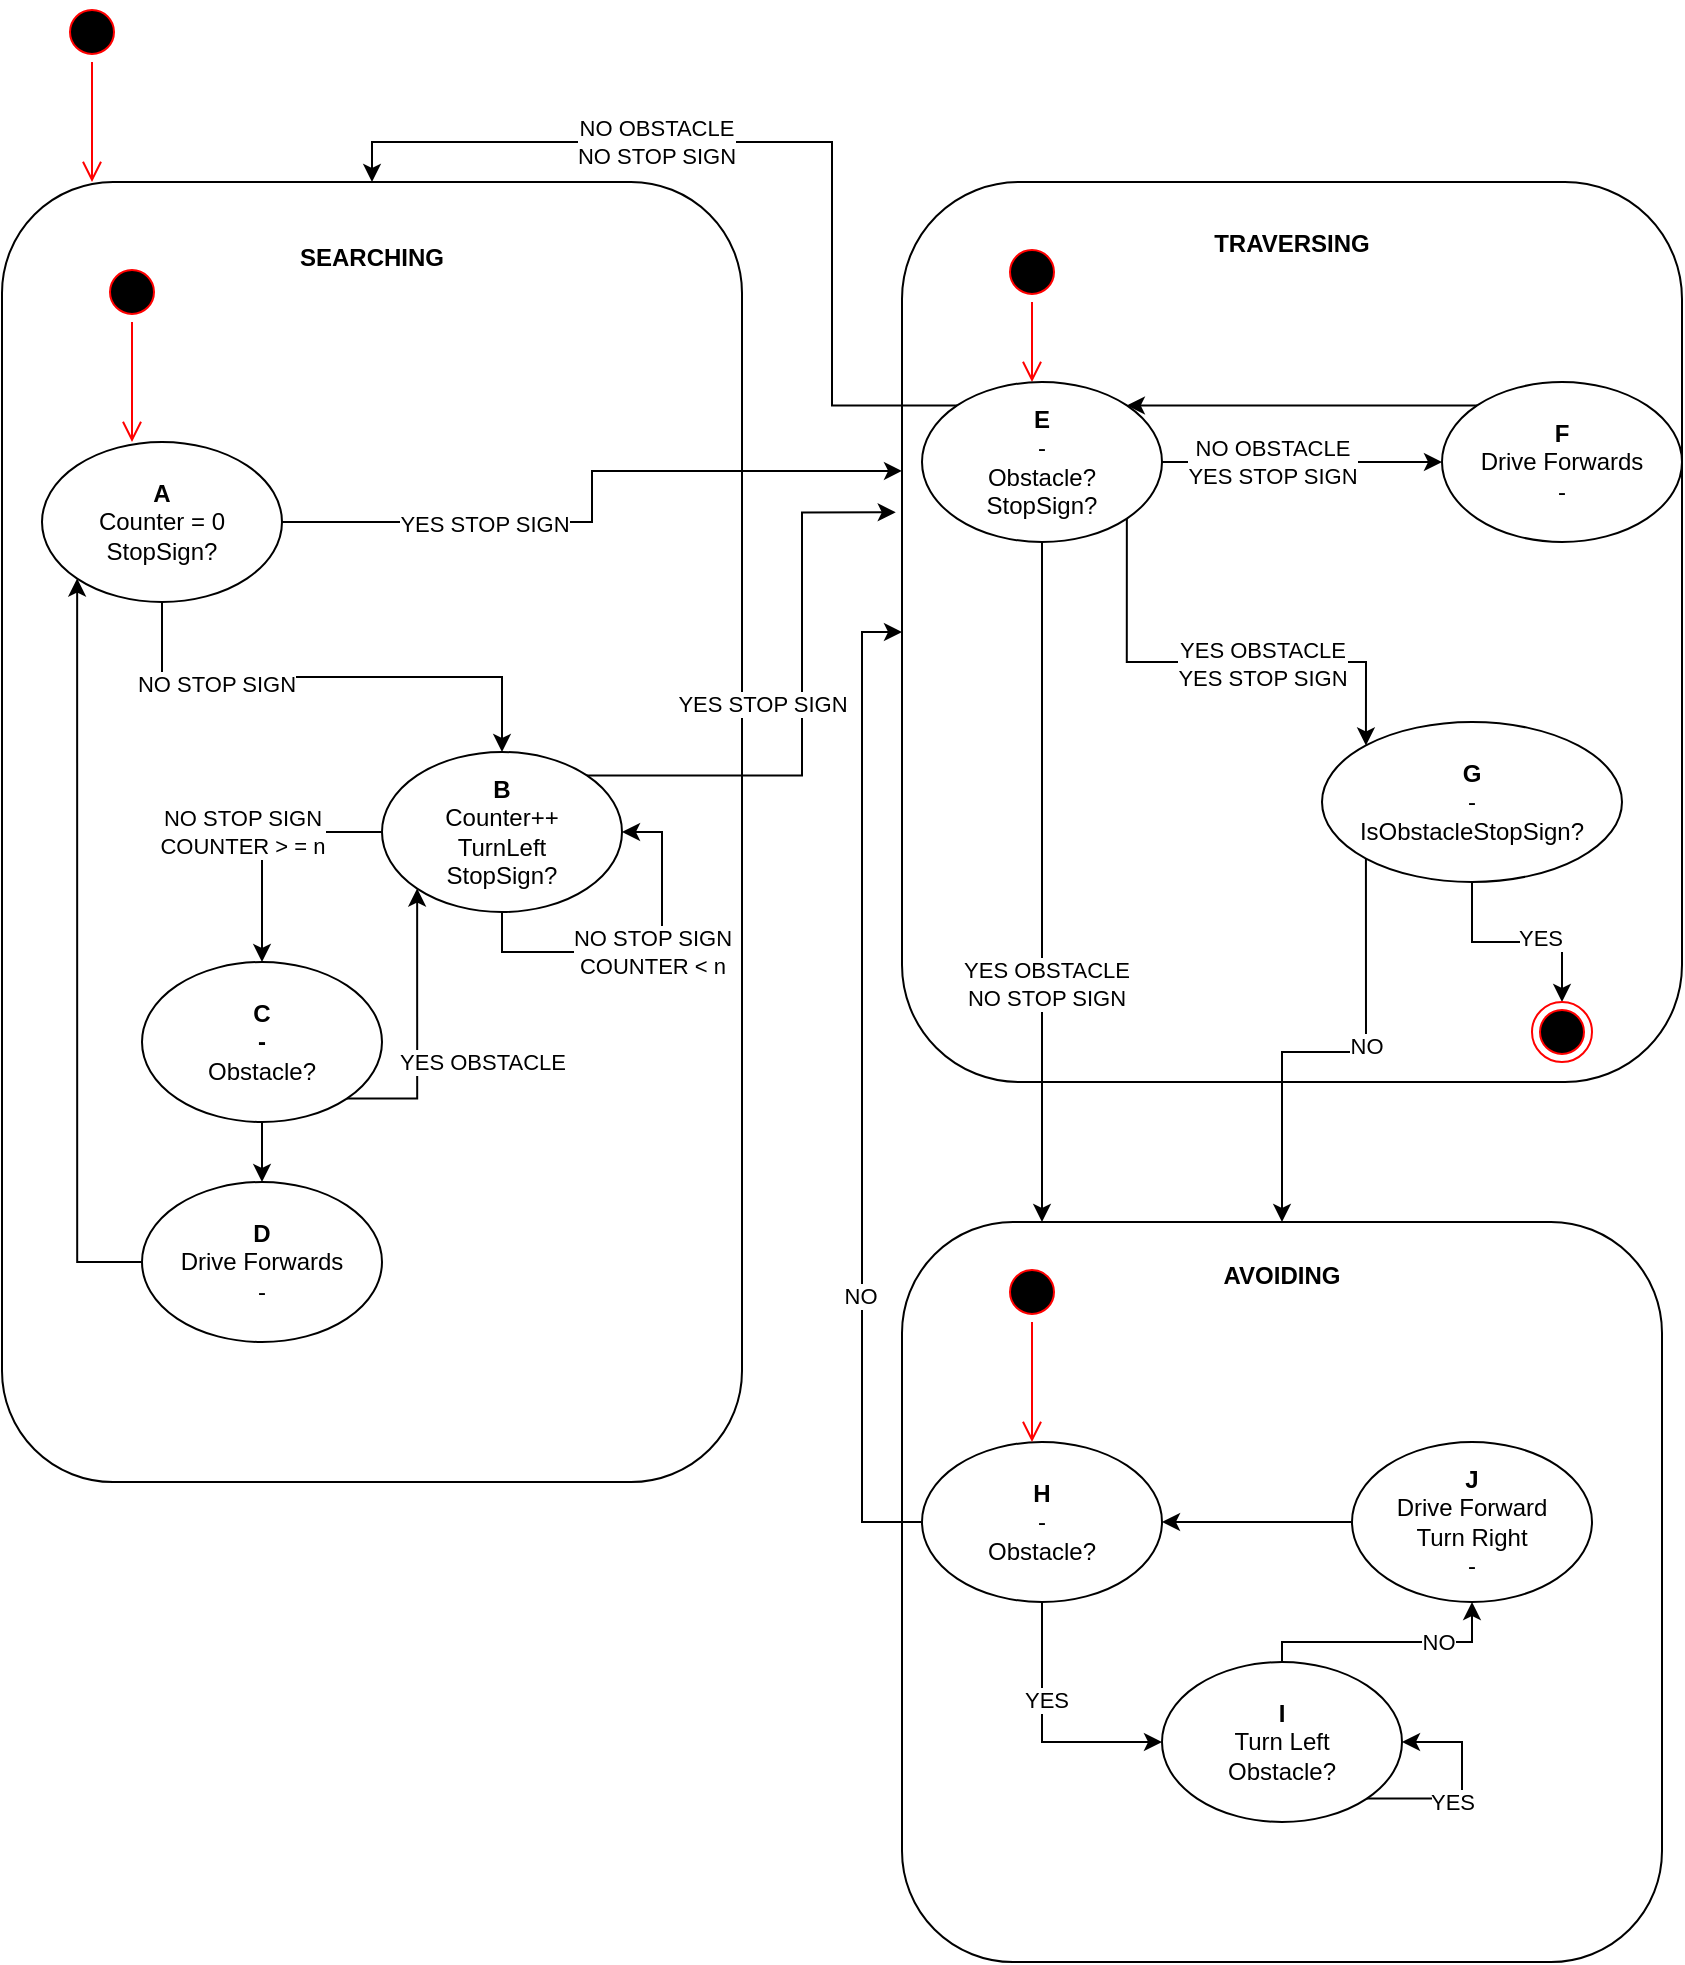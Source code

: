 <mxfile version="21.1.2" type="device" pages="2">
  <diagram name="Page-1" id="EyyGqFdInlsj5ZRaAPPk">
    <mxGraphModel dx="712" dy="820" grid="1" gridSize="10" guides="1" tooltips="1" connect="1" arrows="1" fold="1" page="1" pageScale="1" pageWidth="850" pageHeight="1100" math="0" shadow="0">
      <root>
        <mxCell id="0" />
        <mxCell id="1" parent="0" />
        <mxCell id="HKzSkE-kSnUCnQ_LDWvp-8" value="&lt;b&gt;SEARCHING&lt;br&gt;&lt;/b&gt;&lt;br&gt;&lt;br&gt;&lt;br&gt;&lt;br&gt;&lt;br&gt;&lt;br&gt;&lt;br&gt;&lt;br&gt;&lt;br&gt;&lt;br&gt;&lt;br&gt;&lt;br&gt;&lt;br&gt;&lt;br&gt;&lt;br&gt;&lt;br&gt;&lt;br&gt;&lt;br&gt;&lt;br&gt;&lt;br&gt;&lt;br&gt;&lt;br&gt;&lt;br&gt;&lt;br&gt;&lt;br&gt;&lt;br&gt;&lt;br&gt;&lt;br&gt;&lt;br&gt;&lt;br&gt;&lt;br&gt;&lt;br&gt;&lt;br&gt;&lt;br&gt;&lt;br&gt;&lt;br&gt;&lt;br&gt;&lt;br&gt;&lt;br&gt;&lt;br&gt;" style="rounded=1;whiteSpace=wrap;html=1;" parent="1" vertex="1">
          <mxGeometry x="130" y="140" width="370" height="650" as="geometry" />
        </mxCell>
        <mxCell id="HKzSkE-kSnUCnQ_LDWvp-9" value="&lt;b&gt;TRAVERSING&lt;br&gt;&lt;/b&gt;&lt;br&gt;&lt;br&gt;&lt;br&gt;&lt;br&gt;&lt;br&gt;&lt;br&gt;&lt;br&gt;&lt;br&gt;&lt;br&gt;&lt;br&gt;&lt;br&gt;&lt;br&gt;&lt;br&gt;&lt;br&gt;&lt;br&gt;&lt;br&gt;&lt;br&gt;&lt;br&gt;&lt;br&gt;&lt;br&gt;&lt;br&gt;&lt;br&gt;&lt;br&gt;&lt;br&gt;&lt;br&gt;&lt;br&gt;&lt;br&gt;" style="rounded=1;whiteSpace=wrap;html=1;" parent="1" vertex="1">
          <mxGeometry x="580" y="140" width="390" height="450" as="geometry" />
        </mxCell>
        <mxCell id="HKzSkE-kSnUCnQ_LDWvp-10" value="&lt;b&gt;AVOIDING&lt;br&gt;&lt;/b&gt;&lt;br&gt;&lt;br&gt;&lt;br&gt;&lt;br&gt;&lt;br&gt;&lt;br&gt;&lt;br&gt;&lt;br&gt;&lt;br&gt;&lt;br&gt;&lt;br&gt;&lt;br&gt;&lt;br&gt;&lt;br&gt;&lt;br&gt;&lt;br&gt;&lt;br&gt;&lt;br&gt;&lt;br&gt;&lt;br&gt;&lt;br&gt;&lt;br&gt;" style="rounded=1;whiteSpace=wrap;html=1;" parent="1" vertex="1">
          <mxGeometry x="580" y="660" width="380" height="370" as="geometry" />
        </mxCell>
        <mxCell id="HKzSkE-kSnUCnQ_LDWvp-19" style="edgeStyle=orthogonalEdgeStyle;rounded=0;orthogonalLoop=1;jettySize=auto;html=1;exitX=0.5;exitY=1;exitDx=0;exitDy=0;entryX=0.5;entryY=0;entryDx=0;entryDy=0;" parent="1" source="HKzSkE-kSnUCnQ_LDWvp-11" target="HKzSkE-kSnUCnQ_LDWvp-12" edge="1">
          <mxGeometry relative="1" as="geometry" />
        </mxCell>
        <mxCell id="HKzSkE-kSnUCnQ_LDWvp-20" value="NO STOP SIGN" style="edgeLabel;html=1;align=center;verticalAlign=middle;resizable=0;points=[];" parent="HKzSkE-kSnUCnQ_LDWvp-19" vertex="1" connectable="0">
          <mxGeometry x="-0.49" y="-2" relative="1" as="geometry">
            <mxPoint x="2" y="1" as="offset" />
          </mxGeometry>
        </mxCell>
        <mxCell id="HKzSkE-kSnUCnQ_LDWvp-21" style="edgeStyle=orthogonalEdgeStyle;rounded=0;orthogonalLoop=1;jettySize=auto;html=1;exitX=1;exitY=0.5;exitDx=0;exitDy=0;entryX=0;entryY=0.321;entryDx=0;entryDy=0;entryPerimeter=0;" parent="1" source="HKzSkE-kSnUCnQ_LDWvp-11" target="HKzSkE-kSnUCnQ_LDWvp-9" edge="1">
          <mxGeometry relative="1" as="geometry" />
        </mxCell>
        <mxCell id="HKzSkE-kSnUCnQ_LDWvp-22" value="YES STOP SIGN" style="edgeLabel;html=1;align=center;verticalAlign=middle;resizable=0;points=[];" parent="HKzSkE-kSnUCnQ_LDWvp-21" vertex="1" connectable="0">
          <mxGeometry x="0.409" y="2" relative="1" as="geometry">
            <mxPoint x="-110" y="28" as="offset" />
          </mxGeometry>
        </mxCell>
        <mxCell id="HKzSkE-kSnUCnQ_LDWvp-11" value="&lt;b&gt;A&lt;/b&gt;&lt;br&gt;Counter = 0&lt;br&gt;StopSign?" style="ellipse;whiteSpace=wrap;html=1;" parent="1" vertex="1">
          <mxGeometry x="150" y="270" width="120" height="80" as="geometry" />
        </mxCell>
        <mxCell id="HKzSkE-kSnUCnQ_LDWvp-26" style="edgeStyle=orthogonalEdgeStyle;rounded=0;orthogonalLoop=1;jettySize=auto;html=1;exitX=1;exitY=0;exitDx=0;exitDy=0;entryX=-0.008;entryY=0.367;entryDx=0;entryDy=0;entryPerimeter=0;" parent="1" source="HKzSkE-kSnUCnQ_LDWvp-12" target="HKzSkE-kSnUCnQ_LDWvp-9" edge="1">
          <mxGeometry relative="1" as="geometry">
            <Array as="points">
              <mxPoint x="530" y="437" />
              <mxPoint x="530" y="305" />
            </Array>
          </mxGeometry>
        </mxCell>
        <mxCell id="HKzSkE-kSnUCnQ_LDWvp-27" value="YES STOP SIGN" style="edgeLabel;html=1;align=center;verticalAlign=middle;resizable=0;points=[];" parent="HKzSkE-kSnUCnQ_LDWvp-26" vertex="1" connectable="0">
          <mxGeometry x="0.592" y="-1" relative="1" as="geometry">
            <mxPoint x="-21" y="84" as="offset" />
          </mxGeometry>
        </mxCell>
        <mxCell id="HKzSkE-kSnUCnQ_LDWvp-29" style="edgeStyle=orthogonalEdgeStyle;rounded=0;orthogonalLoop=1;jettySize=auto;html=1;exitX=0;exitY=0.5;exitDx=0;exitDy=0;entryX=0.5;entryY=0;entryDx=0;entryDy=0;" parent="1" source="HKzSkE-kSnUCnQ_LDWvp-12" target="HKzSkE-kSnUCnQ_LDWvp-28" edge="1">
          <mxGeometry relative="1" as="geometry" />
        </mxCell>
        <mxCell id="HKzSkE-kSnUCnQ_LDWvp-30" value="NO STOP SIGN&lt;br&gt;COUNTER &amp;gt; = n" style="edgeLabel;html=1;align=center;verticalAlign=middle;resizable=0;points=[];" parent="HKzSkE-kSnUCnQ_LDWvp-29" vertex="1" connectable="0">
          <mxGeometry x="-0.152" y="-1" relative="1" as="geometry">
            <mxPoint x="-17" y="1" as="offset" />
          </mxGeometry>
        </mxCell>
        <mxCell id="HKzSkE-kSnUCnQ_LDWvp-12" value="&lt;b&gt;B&lt;br&gt;&lt;/b&gt;Counter++&lt;br&gt;TurnLeft&lt;br&gt;StopSign?" style="ellipse;whiteSpace=wrap;html=1;" parent="1" vertex="1">
          <mxGeometry x="320" y="425" width="120" height="80" as="geometry" />
        </mxCell>
        <mxCell id="HKzSkE-kSnUCnQ_LDWvp-13" value="" style="ellipse;html=1;shape=startState;fillColor=#000000;strokeColor=#ff0000;" parent="1" vertex="1">
          <mxGeometry x="160" y="50" width="30" height="30" as="geometry" />
        </mxCell>
        <mxCell id="HKzSkE-kSnUCnQ_LDWvp-14" value="" style="edgeStyle=orthogonalEdgeStyle;html=1;verticalAlign=bottom;endArrow=open;endSize=8;strokeColor=#ff0000;rounded=0;" parent="1" source="HKzSkE-kSnUCnQ_LDWvp-13" edge="1">
          <mxGeometry relative="1" as="geometry">
            <mxPoint x="175" y="140" as="targetPoint" />
          </mxGeometry>
        </mxCell>
        <mxCell id="HKzSkE-kSnUCnQ_LDWvp-15" value="" style="ellipse;html=1;shape=startState;fillColor=#000000;strokeColor=#ff0000;" parent="1" vertex="1">
          <mxGeometry x="180" y="180" width="30" height="30" as="geometry" />
        </mxCell>
        <mxCell id="HKzSkE-kSnUCnQ_LDWvp-16" value="" style="edgeStyle=orthogonalEdgeStyle;html=1;verticalAlign=bottom;endArrow=open;endSize=8;strokeColor=#ff0000;rounded=0;" parent="1" source="HKzSkE-kSnUCnQ_LDWvp-15" edge="1">
          <mxGeometry relative="1" as="geometry">
            <mxPoint x="195" y="270" as="targetPoint" />
          </mxGeometry>
        </mxCell>
        <mxCell id="HKzSkE-kSnUCnQ_LDWvp-17" value="" style="ellipse;html=1;shape=startState;fillColor=#000000;strokeColor=#ff0000;" parent="1" vertex="1">
          <mxGeometry x="630" y="170" width="30" height="30" as="geometry" />
        </mxCell>
        <mxCell id="HKzSkE-kSnUCnQ_LDWvp-18" value="" style="edgeStyle=orthogonalEdgeStyle;html=1;verticalAlign=bottom;endArrow=open;endSize=8;strokeColor=#ff0000;rounded=0;" parent="1" source="HKzSkE-kSnUCnQ_LDWvp-17" edge="1">
          <mxGeometry relative="1" as="geometry">
            <mxPoint x="645" y="240" as="targetPoint" />
          </mxGeometry>
        </mxCell>
        <mxCell id="HKzSkE-kSnUCnQ_LDWvp-23" style="edgeStyle=orthogonalEdgeStyle;rounded=0;orthogonalLoop=1;jettySize=auto;html=1;exitX=0.5;exitY=1;exitDx=0;exitDy=0;entryX=1;entryY=0.5;entryDx=0;entryDy=0;" parent="1" source="HKzSkE-kSnUCnQ_LDWvp-12" target="HKzSkE-kSnUCnQ_LDWvp-12" edge="1">
          <mxGeometry relative="1" as="geometry" />
        </mxCell>
        <mxCell id="HKzSkE-kSnUCnQ_LDWvp-24" value="NO STOP SIGN&lt;br&gt;COUNTER &amp;lt; n" style="edgeLabel;html=1;align=center;verticalAlign=middle;resizable=0;points=[];" parent="HKzSkE-kSnUCnQ_LDWvp-23" vertex="1" connectable="0">
          <mxGeometry x="0.056" relative="1" as="geometry">
            <mxPoint as="offset" />
          </mxGeometry>
        </mxCell>
        <mxCell id="HKzSkE-kSnUCnQ_LDWvp-31" style="edgeStyle=orthogonalEdgeStyle;rounded=0;orthogonalLoop=1;jettySize=auto;html=1;exitX=1;exitY=1;exitDx=0;exitDy=0;entryX=0;entryY=1;entryDx=0;entryDy=0;" parent="1" source="HKzSkE-kSnUCnQ_LDWvp-28" target="HKzSkE-kSnUCnQ_LDWvp-12" edge="1">
          <mxGeometry relative="1" as="geometry">
            <Array as="points">
              <mxPoint x="338" y="598" />
            </Array>
          </mxGeometry>
        </mxCell>
        <mxCell id="HKzSkE-kSnUCnQ_LDWvp-32" value="YES OBSTACLE" style="edgeLabel;html=1;align=center;verticalAlign=middle;resizable=0;points=[];" parent="HKzSkE-kSnUCnQ_LDWvp-31" vertex="1" connectable="0">
          <mxGeometry x="-0.237" relative="1" as="geometry">
            <mxPoint x="32" as="offset" />
          </mxGeometry>
        </mxCell>
        <mxCell id="HKzSkE-kSnUCnQ_LDWvp-35" style="edgeStyle=orthogonalEdgeStyle;rounded=0;orthogonalLoop=1;jettySize=auto;html=1;exitX=0.5;exitY=1;exitDx=0;exitDy=0;entryX=0.5;entryY=0;entryDx=0;entryDy=0;" parent="1" source="HKzSkE-kSnUCnQ_LDWvp-28" target="HKzSkE-kSnUCnQ_LDWvp-34" edge="1">
          <mxGeometry relative="1" as="geometry" />
        </mxCell>
        <mxCell id="HKzSkE-kSnUCnQ_LDWvp-28" value="&lt;b&gt;C&lt;br&gt;-&lt;br&gt;&lt;/b&gt;Obstacle?" style="ellipse;whiteSpace=wrap;html=1;" parent="1" vertex="1">
          <mxGeometry x="200" y="530" width="120" height="80" as="geometry" />
        </mxCell>
        <mxCell id="HKzSkE-kSnUCnQ_LDWvp-33" style="edgeStyle=orthogonalEdgeStyle;rounded=0;orthogonalLoop=1;jettySize=auto;html=1;exitX=0.5;exitY=1;exitDx=0;exitDy=0;" parent="1" source="HKzSkE-kSnUCnQ_LDWvp-28" target="HKzSkE-kSnUCnQ_LDWvp-28" edge="1">
          <mxGeometry relative="1" as="geometry" />
        </mxCell>
        <mxCell id="HKzSkE-kSnUCnQ_LDWvp-36" style="edgeStyle=orthogonalEdgeStyle;rounded=0;orthogonalLoop=1;jettySize=auto;html=1;exitX=0;exitY=0.5;exitDx=0;exitDy=0;entryX=0;entryY=1;entryDx=0;entryDy=0;" parent="1" source="HKzSkE-kSnUCnQ_LDWvp-34" target="HKzSkE-kSnUCnQ_LDWvp-11" edge="1">
          <mxGeometry relative="1" as="geometry" />
        </mxCell>
        <mxCell id="HKzSkE-kSnUCnQ_LDWvp-34" value="&lt;b&gt;D&lt;/b&gt;&lt;br&gt;Drive Forwards&lt;br&gt;-" style="ellipse;whiteSpace=wrap;html=1;" parent="1" vertex="1">
          <mxGeometry x="200" y="640" width="120" height="80" as="geometry" />
        </mxCell>
        <mxCell id="HKzSkE-kSnUCnQ_LDWvp-39" style="edgeStyle=orthogonalEdgeStyle;rounded=0;orthogonalLoop=1;jettySize=auto;html=1;exitX=0;exitY=0;exitDx=0;exitDy=0;entryX=0.5;entryY=0;entryDx=0;entryDy=0;" parent="1" source="HKzSkE-kSnUCnQ_LDWvp-37" target="HKzSkE-kSnUCnQ_LDWvp-8" edge="1">
          <mxGeometry relative="1" as="geometry" />
        </mxCell>
        <mxCell id="HKzSkE-kSnUCnQ_LDWvp-40" value="NO OBSTACLE&lt;br&gt;NO STOP SIGN" style="edgeLabel;html=1;align=center;verticalAlign=middle;resizable=0;points=[];" parent="HKzSkE-kSnUCnQ_LDWvp-39" vertex="1" connectable="0">
          <mxGeometry x="0.271" relative="1" as="geometry">
            <mxPoint as="offset" />
          </mxGeometry>
        </mxCell>
        <mxCell id="HKzSkE-kSnUCnQ_LDWvp-41" style="edgeStyle=orthogonalEdgeStyle;rounded=0;orthogonalLoop=1;jettySize=auto;html=1;exitX=1;exitY=0.5;exitDx=0;exitDy=0;entryX=0;entryY=0.5;entryDx=0;entryDy=0;" parent="1" source="HKzSkE-kSnUCnQ_LDWvp-37" target="HKzSkE-kSnUCnQ_LDWvp-38" edge="1">
          <mxGeometry relative="1" as="geometry" />
        </mxCell>
        <mxCell id="HKzSkE-kSnUCnQ_LDWvp-42" value="NO OBSTACLE&lt;br&gt;YES STOP SIGN" style="edgeLabel;html=1;align=center;verticalAlign=middle;resizable=0;points=[];" parent="HKzSkE-kSnUCnQ_LDWvp-41" vertex="1" connectable="0">
          <mxGeometry x="-0.222" relative="1" as="geometry">
            <mxPoint as="offset" />
          </mxGeometry>
        </mxCell>
        <mxCell id="HKzSkE-kSnUCnQ_LDWvp-44" style="edgeStyle=orthogonalEdgeStyle;rounded=0;orthogonalLoop=1;jettySize=auto;html=1;exitX=0.5;exitY=1;exitDx=0;exitDy=0;" parent="1" source="HKzSkE-kSnUCnQ_LDWvp-37" edge="1">
          <mxGeometry relative="1" as="geometry">
            <mxPoint x="650" y="660" as="targetPoint" />
            <Array as="points">
              <mxPoint x="650" y="660" />
            </Array>
          </mxGeometry>
        </mxCell>
        <mxCell id="HKzSkE-kSnUCnQ_LDWvp-45" value="YES OBSTACLE&lt;br&gt;NO STOP SIGN" style="edgeLabel;html=1;align=center;verticalAlign=middle;resizable=0;points=[];" parent="HKzSkE-kSnUCnQ_LDWvp-44" vertex="1" connectable="0">
          <mxGeometry x="0.293" y="2" relative="1" as="geometry">
            <mxPoint y="1" as="offset" />
          </mxGeometry>
        </mxCell>
        <mxCell id="HKzSkE-kSnUCnQ_LDWvp-47" style="edgeStyle=orthogonalEdgeStyle;rounded=0;orthogonalLoop=1;jettySize=auto;html=1;exitX=1;exitY=1;exitDx=0;exitDy=0;entryX=0;entryY=0;entryDx=0;entryDy=0;" parent="1" source="HKzSkE-kSnUCnQ_LDWvp-37" target="HKzSkE-kSnUCnQ_LDWvp-46" edge="1">
          <mxGeometry relative="1" as="geometry">
            <Array as="points">
              <mxPoint x="692" y="380" />
              <mxPoint x="812" y="380" />
            </Array>
          </mxGeometry>
        </mxCell>
        <mxCell id="HKzSkE-kSnUCnQ_LDWvp-48" value="YES OBSTACLE&lt;br&gt;YES STOP SIGN" style="edgeLabel;html=1;align=center;verticalAlign=middle;resizable=0;points=[];" parent="HKzSkE-kSnUCnQ_LDWvp-47" vertex="1" connectable="0">
          <mxGeometry x="0.299" y="-1" relative="1" as="geometry">
            <mxPoint x="-12" as="offset" />
          </mxGeometry>
        </mxCell>
        <mxCell id="HKzSkE-kSnUCnQ_LDWvp-37" value="&lt;b&gt;E&lt;/b&gt;&lt;br&gt;-&lt;br&gt;Obstacle?&lt;br&gt;StopSign?" style="ellipse;whiteSpace=wrap;html=1;" parent="1" vertex="1">
          <mxGeometry x="590" y="240" width="120" height="80" as="geometry" />
        </mxCell>
        <mxCell id="HKzSkE-kSnUCnQ_LDWvp-43" style="edgeStyle=orthogonalEdgeStyle;rounded=0;orthogonalLoop=1;jettySize=auto;html=1;exitX=0;exitY=0;exitDx=0;exitDy=0;entryX=1;entryY=0;entryDx=0;entryDy=0;" parent="1" source="HKzSkE-kSnUCnQ_LDWvp-38" target="HKzSkE-kSnUCnQ_LDWvp-37" edge="1">
          <mxGeometry relative="1" as="geometry" />
        </mxCell>
        <mxCell id="HKzSkE-kSnUCnQ_LDWvp-38" value="&lt;b&gt;F&lt;/b&gt;&lt;br&gt;Drive Forwards&lt;br&gt;-" style="ellipse;whiteSpace=wrap;html=1;" parent="1" vertex="1">
          <mxGeometry x="850" y="240" width="120" height="80" as="geometry" />
        </mxCell>
        <mxCell id="HKzSkE-kSnUCnQ_LDWvp-49" style="edgeStyle=orthogonalEdgeStyle;rounded=0;orthogonalLoop=1;jettySize=auto;html=1;exitX=0;exitY=1;exitDx=0;exitDy=0;entryX=0.5;entryY=0;entryDx=0;entryDy=0;" parent="1" source="HKzSkE-kSnUCnQ_LDWvp-46" target="HKzSkE-kSnUCnQ_LDWvp-10" edge="1">
          <mxGeometry relative="1" as="geometry" />
        </mxCell>
        <mxCell id="HKzSkE-kSnUCnQ_LDWvp-50" value="NO" style="edgeLabel;html=1;align=center;verticalAlign=middle;resizable=0;points=[];" parent="HKzSkE-kSnUCnQ_LDWvp-49" vertex="1" connectable="0">
          <mxGeometry x="-0.134" y="-3" relative="1" as="geometry">
            <mxPoint as="offset" />
          </mxGeometry>
        </mxCell>
        <mxCell id="HKzSkE-kSnUCnQ_LDWvp-53" style="edgeStyle=orthogonalEdgeStyle;rounded=0;orthogonalLoop=1;jettySize=auto;html=1;exitX=0.5;exitY=1;exitDx=0;exitDy=0;entryX=0.5;entryY=0;entryDx=0;entryDy=0;" parent="1" source="HKzSkE-kSnUCnQ_LDWvp-46" target="HKzSkE-kSnUCnQ_LDWvp-52" edge="1">
          <mxGeometry relative="1" as="geometry" />
        </mxCell>
        <mxCell id="HKzSkE-kSnUCnQ_LDWvp-54" value="YES" style="edgeLabel;html=1;align=center;verticalAlign=middle;resizable=0;points=[];" parent="HKzSkE-kSnUCnQ_LDWvp-53" vertex="1" connectable="0">
          <mxGeometry x="0.219" y="2" relative="1" as="geometry">
            <mxPoint as="offset" />
          </mxGeometry>
        </mxCell>
        <mxCell id="HKzSkE-kSnUCnQ_LDWvp-46" value="&lt;b&gt;G&lt;/b&gt;&lt;br&gt;-&lt;br&gt;IsObstacleStopSign?" style="ellipse;whiteSpace=wrap;html=1;" parent="1" vertex="1">
          <mxGeometry x="790" y="410" width="150" height="80" as="geometry" />
        </mxCell>
        <mxCell id="HKzSkE-kSnUCnQ_LDWvp-51" style="edgeStyle=orthogonalEdgeStyle;rounded=0;orthogonalLoop=1;jettySize=auto;html=1;exitX=0.5;exitY=1;exitDx=0;exitDy=0;" parent="1" source="HKzSkE-kSnUCnQ_LDWvp-46" target="HKzSkE-kSnUCnQ_LDWvp-46" edge="1">
          <mxGeometry relative="1" as="geometry" />
        </mxCell>
        <mxCell id="HKzSkE-kSnUCnQ_LDWvp-52" value="" style="ellipse;html=1;shape=endState;fillColor=#000000;strokeColor=#ff0000;" parent="1" vertex="1">
          <mxGeometry x="895" y="550" width="30" height="30" as="geometry" />
        </mxCell>
        <mxCell id="HKzSkE-kSnUCnQ_LDWvp-59" style="edgeStyle=orthogonalEdgeStyle;rounded=0;orthogonalLoop=1;jettySize=auto;html=1;exitX=0;exitY=0.5;exitDx=0;exitDy=0;entryX=0;entryY=0.5;entryDx=0;entryDy=0;" parent="1" source="HKzSkE-kSnUCnQ_LDWvp-56" target="HKzSkE-kSnUCnQ_LDWvp-9" edge="1">
          <mxGeometry relative="1" as="geometry">
            <Array as="points">
              <mxPoint x="560" y="810" />
              <mxPoint x="560" y="365" />
            </Array>
          </mxGeometry>
        </mxCell>
        <mxCell id="HKzSkE-kSnUCnQ_LDWvp-60" value="NO" style="edgeLabel;html=1;align=center;verticalAlign=middle;resizable=0;points=[];" parent="HKzSkE-kSnUCnQ_LDWvp-59" vertex="1" connectable="0">
          <mxGeometry x="-0.42" y="1" relative="1" as="geometry">
            <mxPoint as="offset" />
          </mxGeometry>
        </mxCell>
        <mxCell id="HKzSkE-kSnUCnQ_LDWvp-63" style="edgeStyle=orthogonalEdgeStyle;rounded=0;orthogonalLoop=1;jettySize=auto;html=1;exitX=0.5;exitY=1;exitDx=0;exitDy=0;entryX=0;entryY=0.5;entryDx=0;entryDy=0;" parent="1" source="HKzSkE-kSnUCnQ_LDWvp-56" target="HKzSkE-kSnUCnQ_LDWvp-62" edge="1">
          <mxGeometry relative="1" as="geometry" />
        </mxCell>
        <mxCell id="HKzSkE-kSnUCnQ_LDWvp-64" value="YES" style="edgeLabel;html=1;align=center;verticalAlign=middle;resizable=0;points=[];" parent="HKzSkE-kSnUCnQ_LDWvp-63" vertex="1" connectable="0">
          <mxGeometry x="-0.246" y="2" relative="1" as="geometry">
            <mxPoint as="offset" />
          </mxGeometry>
        </mxCell>
        <mxCell id="HKzSkE-kSnUCnQ_LDWvp-56" value="&lt;b&gt;H&lt;/b&gt;&lt;br&gt;-&lt;br&gt;Obstacle?" style="ellipse;whiteSpace=wrap;html=1;" parent="1" vertex="1">
          <mxGeometry x="590" y="770" width="120" height="80" as="geometry" />
        </mxCell>
        <mxCell id="HKzSkE-kSnUCnQ_LDWvp-57" value="" style="ellipse;html=1;shape=startState;fillColor=#000000;strokeColor=#ff0000;" parent="1" vertex="1">
          <mxGeometry x="630" y="680" width="30" height="30" as="geometry" />
        </mxCell>
        <mxCell id="HKzSkE-kSnUCnQ_LDWvp-58" value="" style="edgeStyle=orthogonalEdgeStyle;html=1;verticalAlign=bottom;endArrow=open;endSize=8;strokeColor=#ff0000;rounded=0;" parent="1" source="HKzSkE-kSnUCnQ_LDWvp-57" edge="1">
          <mxGeometry relative="1" as="geometry">
            <mxPoint x="645" y="770" as="targetPoint" />
          </mxGeometry>
        </mxCell>
        <mxCell id="HKzSkE-kSnUCnQ_LDWvp-61" style="edgeStyle=orthogonalEdgeStyle;rounded=0;orthogonalLoop=1;jettySize=auto;html=1;exitX=0.5;exitY=1;exitDx=0;exitDy=0;" parent="1" source="HKzSkE-kSnUCnQ_LDWvp-56" target="HKzSkE-kSnUCnQ_LDWvp-56" edge="1">
          <mxGeometry relative="1" as="geometry" />
        </mxCell>
        <mxCell id="HKzSkE-kSnUCnQ_LDWvp-68" style="edgeStyle=orthogonalEdgeStyle;rounded=0;orthogonalLoop=1;jettySize=auto;html=1;exitX=0.5;exitY=0;exitDx=0;exitDy=0;entryX=0.5;entryY=1;entryDx=0;entryDy=0;" parent="1" source="HKzSkE-kSnUCnQ_LDWvp-62" target="HKzSkE-kSnUCnQ_LDWvp-67" edge="1">
          <mxGeometry relative="1" as="geometry">
            <Array as="points">
              <mxPoint x="770" y="870" />
              <mxPoint x="865" y="870" />
            </Array>
          </mxGeometry>
        </mxCell>
        <mxCell id="HKzSkE-kSnUCnQ_LDWvp-69" value="NO" style="edgeLabel;html=1;align=center;verticalAlign=middle;resizable=0;points=[];" parent="HKzSkE-kSnUCnQ_LDWvp-68" vertex="1" connectable="0">
          <mxGeometry x="0.408" relative="1" as="geometry">
            <mxPoint as="offset" />
          </mxGeometry>
        </mxCell>
        <mxCell id="HKzSkE-kSnUCnQ_LDWvp-62" value="&lt;b&gt;I&lt;/b&gt;&lt;br&gt;Turn Left&lt;br&gt;Obstacle?" style="ellipse;whiteSpace=wrap;html=1;" parent="1" vertex="1">
          <mxGeometry x="710" y="880" width="120" height="80" as="geometry" />
        </mxCell>
        <mxCell id="HKzSkE-kSnUCnQ_LDWvp-65" style="edgeStyle=orthogonalEdgeStyle;rounded=0;orthogonalLoop=1;jettySize=auto;html=1;exitX=1;exitY=1;exitDx=0;exitDy=0;entryX=1;entryY=0.5;entryDx=0;entryDy=0;" parent="1" source="HKzSkE-kSnUCnQ_LDWvp-62" target="HKzSkE-kSnUCnQ_LDWvp-62" edge="1">
          <mxGeometry relative="1" as="geometry">
            <Array as="points">
              <mxPoint x="860" y="948" />
              <mxPoint x="860" y="920" />
            </Array>
          </mxGeometry>
        </mxCell>
        <mxCell id="HKzSkE-kSnUCnQ_LDWvp-66" value="YES" style="edgeLabel;html=1;align=center;verticalAlign=middle;resizable=0;points=[];" parent="HKzSkE-kSnUCnQ_LDWvp-65" vertex="1" connectable="0">
          <mxGeometry x="-0.196" y="-1" relative="1" as="geometry">
            <mxPoint as="offset" />
          </mxGeometry>
        </mxCell>
        <mxCell id="HKzSkE-kSnUCnQ_LDWvp-70" style="edgeStyle=orthogonalEdgeStyle;rounded=0;orthogonalLoop=1;jettySize=auto;html=1;exitX=0;exitY=0.5;exitDx=0;exitDy=0;entryX=1;entryY=0.5;entryDx=0;entryDy=0;" parent="1" source="HKzSkE-kSnUCnQ_LDWvp-67" target="HKzSkE-kSnUCnQ_LDWvp-56" edge="1">
          <mxGeometry relative="1" as="geometry" />
        </mxCell>
        <mxCell id="HKzSkE-kSnUCnQ_LDWvp-67" value="&lt;b&gt;J&lt;br&gt;&lt;/b&gt;Drive Forward&lt;br&gt;Turn Right&lt;br&gt;-" style="ellipse;whiteSpace=wrap;html=1;" parent="1" vertex="1">
          <mxGeometry x="805" y="770" width="120" height="80" as="geometry" />
        </mxCell>
      </root>
    </mxGraphModel>
  </diagram>
  <diagram id="-WKWoYDC5fWvIdNfQQ88" name="Page-2">
    <mxGraphModel dx="339" dy="390" grid="1" gridSize="10" guides="1" tooltips="1" connect="1" arrows="1" fold="1" page="1" pageScale="1" pageWidth="850" pageHeight="1100" math="0" shadow="0">
      <root>
        <mxCell id="0" />
        <mxCell id="1" parent="0" />
        <mxCell id="8xSj7Ocb5zYP-179F4cI-9" style="edgeStyle=orthogonalEdgeStyle;rounded=0;orthogonalLoop=1;jettySize=auto;html=1;exitX=1;exitY=0;exitDx=0;exitDy=52.5;exitPerimeter=0;entryX=0.5;entryY=0;entryDx=0;entryDy=0;entryPerimeter=0;" edge="1" parent="1" source="8xSj7Ocb5zYP-179F4cI-1" target="8xSj7Ocb5zYP-179F4cI-2">
          <mxGeometry relative="1" as="geometry" />
        </mxCell>
        <mxCell id="8xSj7Ocb5zYP-179F4cI-1" value="Double3 Inc" style="shape=cylinder3;whiteSpace=wrap;html=1;boundedLbl=1;backgroundOutline=1;size=15;" vertex="1" parent="1">
          <mxGeometry x="460" y="310" width="60" height="80" as="geometry" />
        </mxCell>
        <mxCell id="8xSj7Ocb5zYP-179F4cI-2" value="Robot" style="shape=umlActor;verticalLabelPosition=bottom;verticalAlign=top;html=1;outlineConnect=0;" vertex="1" parent="1">
          <mxGeometry x="560" y="420" width="30" height="60" as="geometry" />
        </mxCell>
        <mxCell id="8xSj7Ocb5zYP-179F4cI-8" style="edgeStyle=orthogonalEdgeStyle;rounded=0;orthogonalLoop=1;jettySize=auto;html=1;exitX=1;exitY=0.5;exitDx=0;exitDy=0;entryX=0.5;entryY=1;entryDx=0;entryDy=0;entryPerimeter=0;" edge="1" parent="1" source="8xSj7Ocb5zYP-179F4cI-5" target="8xSj7Ocb5zYP-179F4cI-1">
          <mxGeometry relative="1" as="geometry" />
        </mxCell>
        <mxCell id="8xSj7Ocb5zYP-179F4cI-5" value="Ingenium&lt;br&gt;Passwords&lt;br&gt;Session&lt;br&gt;Payments" style="rounded=1;whiteSpace=wrap;html=1;" vertex="1" parent="1">
          <mxGeometry x="330" y="420" width="120" height="60" as="geometry" />
        </mxCell>
        <mxCell id="8xSj7Ocb5zYP-179F4cI-7" style="edgeStyle=orthogonalEdgeStyle;rounded=0;orthogonalLoop=1;jettySize=auto;html=1;exitX=1;exitY=0.5;exitDx=0;exitDy=0;entryX=0;entryY=0.5;entryDx=0;entryDy=0;" edge="1" parent="1" source="8xSj7Ocb5zYP-179F4cI-6" target="8xSj7Ocb5zYP-179F4cI-5">
          <mxGeometry relative="1" as="geometry" />
        </mxCell>
        <mxCell id="8xSj7Ocb5zYP-179F4cI-6" value="End User" style="rounded=1;whiteSpace=wrap;html=1;" vertex="1" parent="1">
          <mxGeometry x="170" y="420" width="120" height="60" as="geometry" />
        </mxCell>
      </root>
    </mxGraphModel>
  </diagram>
</mxfile>
